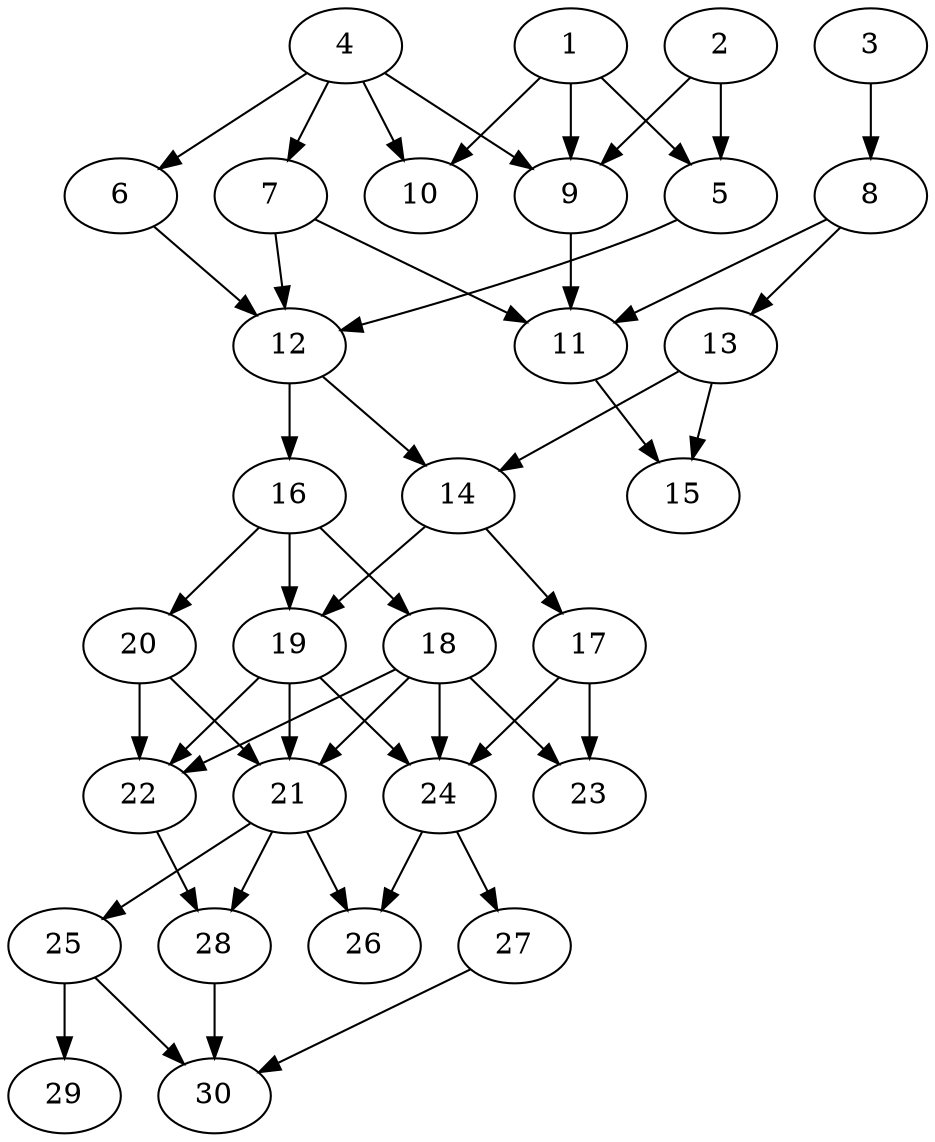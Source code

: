 // DAG automatically generated by daggen at Thu Oct  3 14:04:18 2019
// ./daggen --dot -n 30 --ccr 0.5 --fat 0.5 --regular 0.7 --density 0.7 --mindata 5242880 --maxdata 52428800 
digraph G {
  1 [size="37394432", alpha="0.11", expect_size="18697216"] 
  1 -> 5 [size ="18697216"]
  1 -> 9 [size ="18697216"]
  1 -> 10 [size ="18697216"]
  2 [size="88659968", alpha="0.03", expect_size="44329984"] 
  2 -> 5 [size ="44329984"]
  2 -> 9 [size ="44329984"]
  3 [size="44515328", alpha="0.09", expect_size="22257664"] 
  3 -> 8 [size ="22257664"]
  4 [size="32372736", alpha="0.19", expect_size="16186368"] 
  4 -> 6 [size ="16186368"]
  4 -> 7 [size ="16186368"]
  4 -> 9 [size ="16186368"]
  4 -> 10 [size ="16186368"]
  5 [size="87523328", alpha="0.19", expect_size="43761664"] 
  5 -> 12 [size ="43761664"]
  6 [size="60676096", alpha="0.05", expect_size="30338048"] 
  6 -> 12 [size ="30338048"]
  7 [size="42489856", alpha="0.04", expect_size="21244928"] 
  7 -> 11 [size ="21244928"]
  7 -> 12 [size ="21244928"]
  8 [size="46919680", alpha="0.09", expect_size="23459840"] 
  8 -> 11 [size ="23459840"]
  8 -> 13 [size ="23459840"]
  9 [size="36554752", alpha="0.10", expect_size="18277376"] 
  9 -> 11 [size ="18277376"]
  10 [size="66232320", alpha="0.00", expect_size="33116160"] 
  11 [size="10567680", alpha="0.09", expect_size="5283840"] 
  11 -> 15 [size ="5283840"]
  12 [size="62838784", alpha="0.17", expect_size="31419392"] 
  12 -> 14 [size ="31419392"]
  12 -> 16 [size ="31419392"]
  13 [size="75841536", alpha="0.20", expect_size="37920768"] 
  13 -> 14 [size ="37920768"]
  13 -> 15 [size ="37920768"]
  14 [size="24872960", alpha="0.07", expect_size="12436480"] 
  14 -> 17 [size ="12436480"]
  14 -> 19 [size ="12436480"]
  15 [size="22300672", alpha="0.01", expect_size="11150336"] 
  16 [size="17012736", alpha="0.11", expect_size="8506368"] 
  16 -> 18 [size ="8506368"]
  16 -> 19 [size ="8506368"]
  16 -> 20 [size ="8506368"]
  17 [size="38856704", alpha="0.18", expect_size="19428352"] 
  17 -> 23 [size ="19428352"]
  17 -> 24 [size ="19428352"]
  18 [size="59088896", alpha="0.17", expect_size="29544448"] 
  18 -> 21 [size ="29544448"]
  18 -> 22 [size ="29544448"]
  18 -> 23 [size ="29544448"]
  18 -> 24 [size ="29544448"]
  19 [size="99760128", alpha="0.19", expect_size="49880064"] 
  19 -> 21 [size ="49880064"]
  19 -> 22 [size ="49880064"]
  19 -> 24 [size ="49880064"]
  20 [size="53766144", alpha="0.10", expect_size="26883072"] 
  20 -> 21 [size ="26883072"]
  20 -> 22 [size ="26883072"]
  21 [size="54204416", alpha="0.05", expect_size="27102208"] 
  21 -> 25 [size ="27102208"]
  21 -> 26 [size ="27102208"]
  21 -> 28 [size ="27102208"]
  22 [size="95330304", alpha="0.18", expect_size="47665152"] 
  22 -> 28 [size ="47665152"]
  23 [size="81795072", alpha="0.17", expect_size="40897536"] 
  24 [size="81553408", alpha="0.01", expect_size="40776704"] 
  24 -> 26 [size ="40776704"]
  24 -> 27 [size ="40776704"]
  25 [size="19398656", alpha="0.02", expect_size="9699328"] 
  25 -> 29 [size ="9699328"]
  25 -> 30 [size ="9699328"]
  26 [size="25313280", alpha="0.13", expect_size="12656640"] 
  27 [size="75556864", alpha="0.11", expect_size="37778432"] 
  27 -> 30 [size ="37778432"]
  28 [size="67516416", alpha="0.16", expect_size="33758208"] 
  28 -> 30 [size ="33758208"]
  29 [size="54450176", alpha="0.08", expect_size="27225088"] 
  30 [size="52011008", alpha="0.11", expect_size="26005504"] 
}
